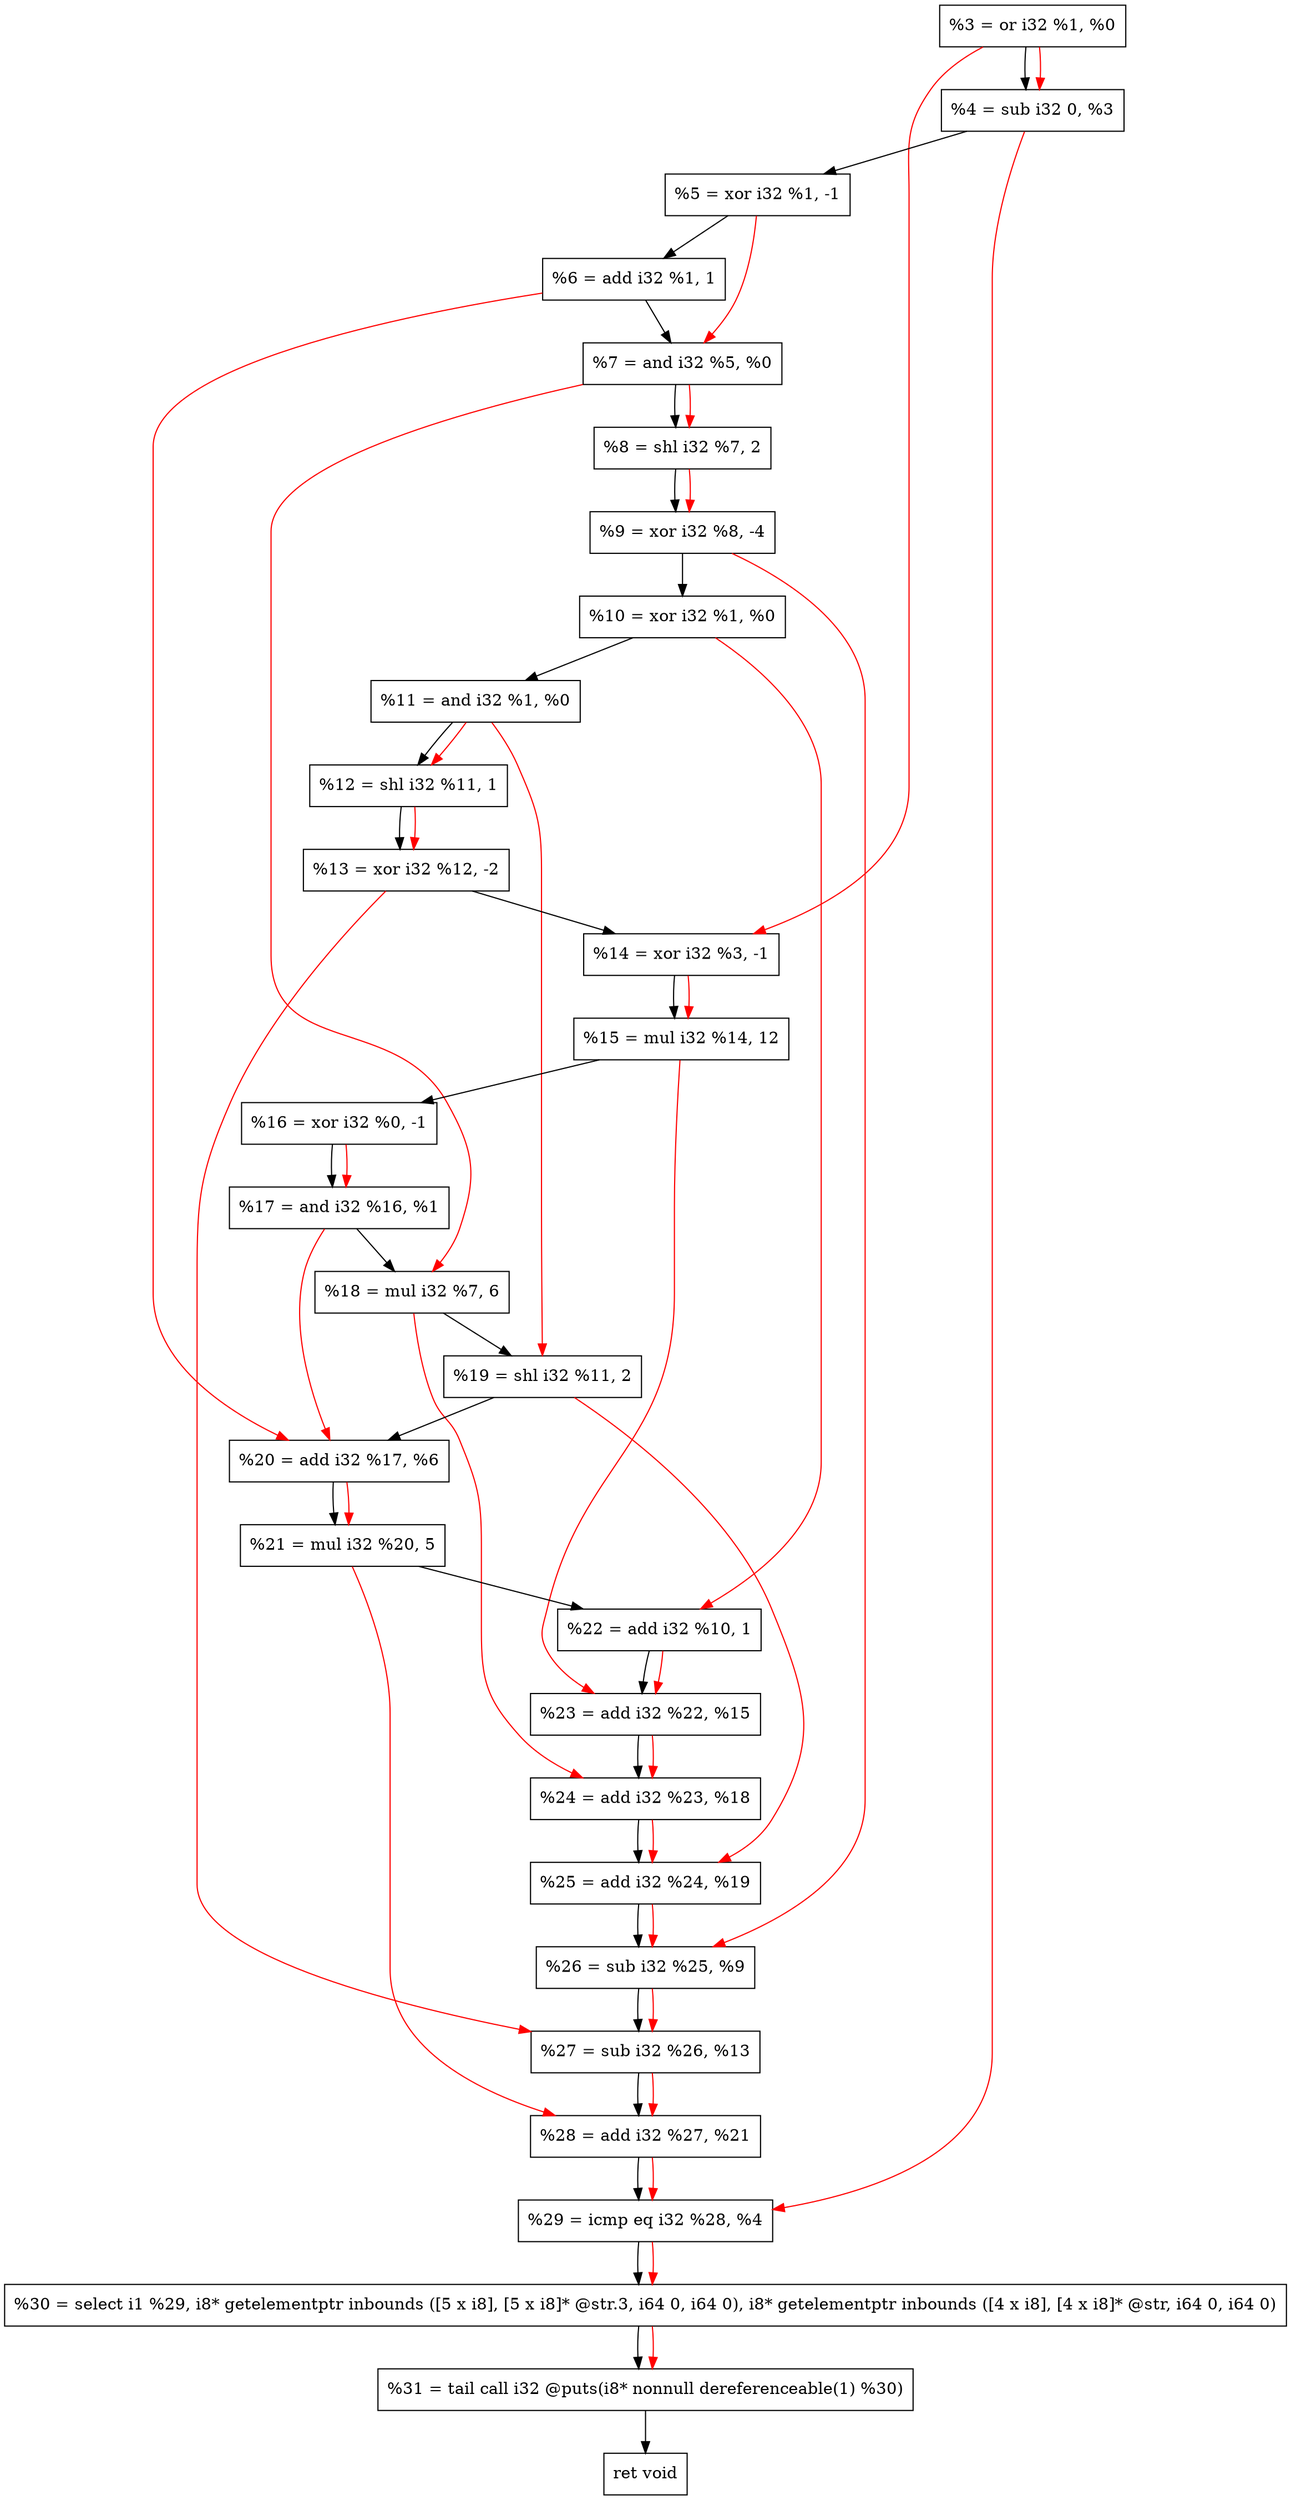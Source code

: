 digraph "DFG for'crackme' function" {
	Node0x21055d0[shape=record, label="  %3 = or i32 %1, %0"];
	Node0x2105c80[shape=record, label="  %4 = sub i32 0, %3"];
	Node0x2105d40[shape=record, label="  %5 = xor i32 %1, -1"];
	Node0x2105de0[shape=record, label="  %6 = add i32 %1, 1"];
	Node0x2105e50[shape=record, label="  %7 = and i32 %5, %0"];
	Node0x2105ef0[shape=record, label="  %8 = shl i32 %7, 2"];
	Node0x2105f90[shape=record, label="  %9 = xor i32 %8, -4"];
	Node0x2106000[shape=record, label="  %10 = xor i32 %1, %0"];
	Node0x2106070[shape=record, label="  %11 = and i32 %1, %0"];
	Node0x21060e0[shape=record, label="  %12 = shl i32 %11, 1"];
	Node0x2106180[shape=record, label="  %13 = xor i32 %12, -2"];
	Node0x21061f0[shape=record, label="  %14 = xor i32 %3, -1"];
	Node0x2106290[shape=record, label="  %15 = mul i32 %14, 12"];
	Node0x2106300[shape=record, label="  %16 = xor i32 %0, -1"];
	Node0x2106370[shape=record, label="  %17 = and i32 %16, %1"];
	Node0x2106410[shape=record, label="  %18 = mul i32 %7, 6"];
	Node0x2106480[shape=record, label="  %19 = shl i32 %11, 2"];
	Node0x21064f0[shape=record, label="  %20 = add i32 %17, %6"];
	Node0x2106590[shape=record, label="  %21 = mul i32 %20, 5"];
	Node0x2106600[shape=record, label="  %22 = add i32 %10, 1"];
	Node0x2106670[shape=record, label="  %23 = add i32 %22, %15"];
	Node0x21066e0[shape=record, label="  %24 = add i32 %23, %18"];
	Node0x2106750[shape=record, label="  %25 = add i32 %24, %19"];
	Node0x21067c0[shape=record, label="  %26 = sub i32 %25, %9"];
	Node0x2106830[shape=record, label="  %27 = sub i32 %26, %13"];
	Node0x21068a0[shape=record, label="  %28 = add i32 %27, %21"];
	Node0x2106910[shape=record, label="  %29 = icmp eq i32 %28, %4"];
	Node0x20a6268[shape=record, label="  %30 = select i1 %29, i8* getelementptr inbounds ([5 x i8], [5 x i8]* @str.3, i64 0, i64 0), i8* getelementptr inbounds ([4 x i8], [4 x i8]* @str, i64 0, i64 0)"];
	Node0x2106db0[shape=record, label="  %31 = tail call i32 @puts(i8* nonnull dereferenceable(1) %30)"];
	Node0x2106e00[shape=record, label="  ret void"];
	Node0x21055d0 -> Node0x2105c80;
	Node0x2105c80 -> Node0x2105d40;
	Node0x2105d40 -> Node0x2105de0;
	Node0x2105de0 -> Node0x2105e50;
	Node0x2105e50 -> Node0x2105ef0;
	Node0x2105ef0 -> Node0x2105f90;
	Node0x2105f90 -> Node0x2106000;
	Node0x2106000 -> Node0x2106070;
	Node0x2106070 -> Node0x21060e0;
	Node0x21060e0 -> Node0x2106180;
	Node0x2106180 -> Node0x21061f0;
	Node0x21061f0 -> Node0x2106290;
	Node0x2106290 -> Node0x2106300;
	Node0x2106300 -> Node0x2106370;
	Node0x2106370 -> Node0x2106410;
	Node0x2106410 -> Node0x2106480;
	Node0x2106480 -> Node0x21064f0;
	Node0x21064f0 -> Node0x2106590;
	Node0x2106590 -> Node0x2106600;
	Node0x2106600 -> Node0x2106670;
	Node0x2106670 -> Node0x21066e0;
	Node0x21066e0 -> Node0x2106750;
	Node0x2106750 -> Node0x21067c0;
	Node0x21067c0 -> Node0x2106830;
	Node0x2106830 -> Node0x21068a0;
	Node0x21068a0 -> Node0x2106910;
	Node0x2106910 -> Node0x20a6268;
	Node0x20a6268 -> Node0x2106db0;
	Node0x2106db0 -> Node0x2106e00;
edge [color=red]
	Node0x21055d0 -> Node0x2105c80;
	Node0x2105d40 -> Node0x2105e50;
	Node0x2105e50 -> Node0x2105ef0;
	Node0x2105ef0 -> Node0x2105f90;
	Node0x2106070 -> Node0x21060e0;
	Node0x21060e0 -> Node0x2106180;
	Node0x21055d0 -> Node0x21061f0;
	Node0x21061f0 -> Node0x2106290;
	Node0x2106300 -> Node0x2106370;
	Node0x2105e50 -> Node0x2106410;
	Node0x2106070 -> Node0x2106480;
	Node0x2106370 -> Node0x21064f0;
	Node0x2105de0 -> Node0x21064f0;
	Node0x21064f0 -> Node0x2106590;
	Node0x2106000 -> Node0x2106600;
	Node0x2106600 -> Node0x2106670;
	Node0x2106290 -> Node0x2106670;
	Node0x2106670 -> Node0x21066e0;
	Node0x2106410 -> Node0x21066e0;
	Node0x21066e0 -> Node0x2106750;
	Node0x2106480 -> Node0x2106750;
	Node0x2106750 -> Node0x21067c0;
	Node0x2105f90 -> Node0x21067c0;
	Node0x21067c0 -> Node0x2106830;
	Node0x2106180 -> Node0x2106830;
	Node0x2106830 -> Node0x21068a0;
	Node0x2106590 -> Node0x21068a0;
	Node0x21068a0 -> Node0x2106910;
	Node0x2105c80 -> Node0x2106910;
	Node0x2106910 -> Node0x20a6268;
	Node0x20a6268 -> Node0x2106db0;
}
